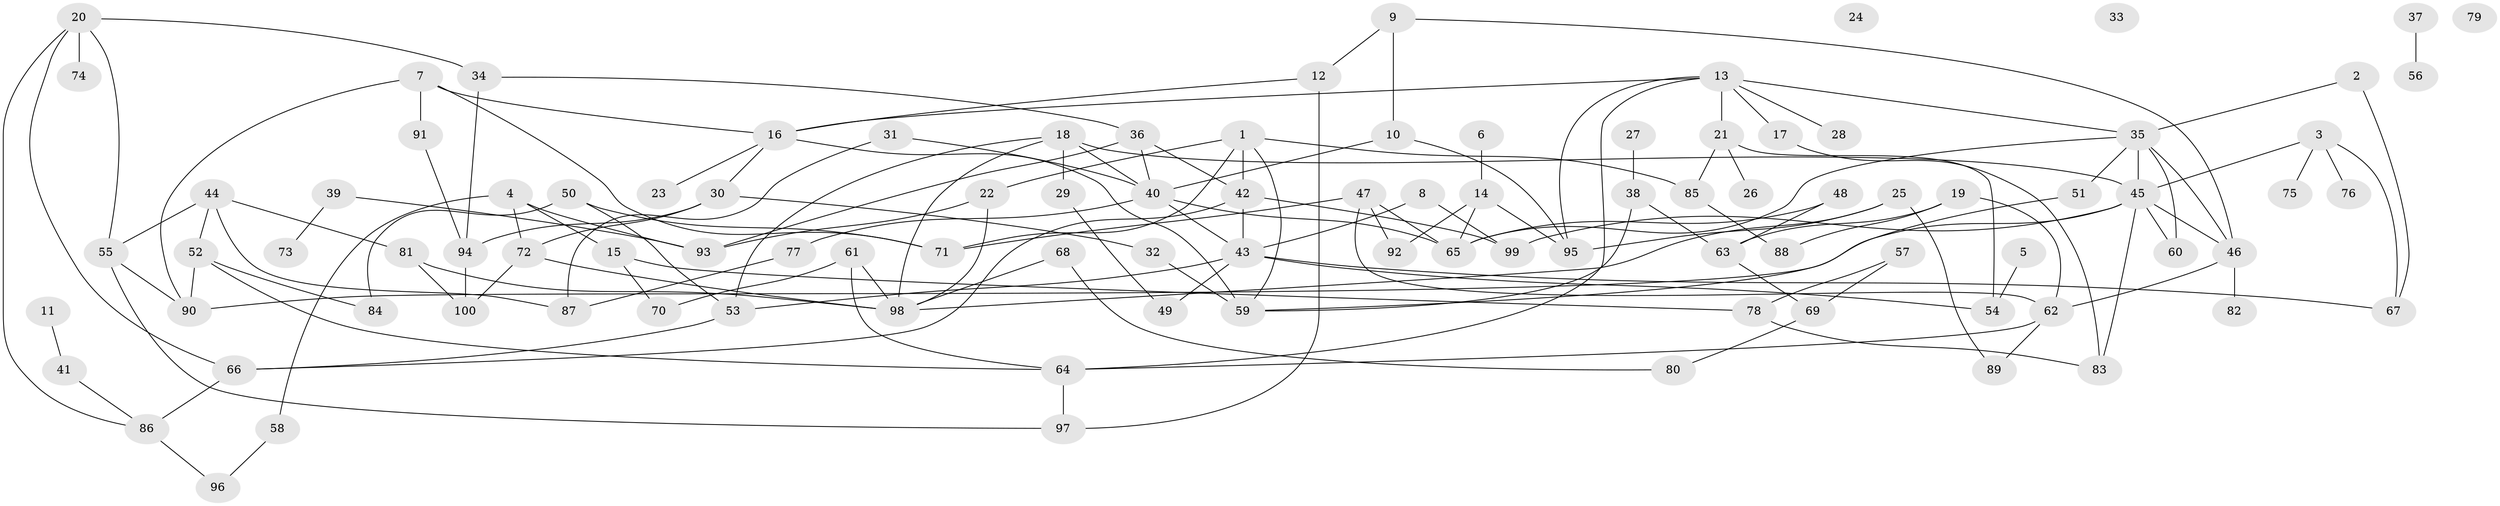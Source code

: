 // coarse degree distribution, {13: 0.029411764705882353, 7: 0.08823529411764706, 3: 0.14705882352941177, 2: 0.23529411764705882, 5: 0.058823529411764705, 4: 0.058823529411764705, 12: 0.029411764705882353, 17: 0.029411764705882353, 6: 0.08823529411764706, 0: 0.11764705882352941, 1: 0.058823529411764705, 10: 0.029411764705882353, 8: 0.029411764705882353}
// Generated by graph-tools (version 1.1) at 2025/16/03/04/25 18:16:30]
// undirected, 100 vertices, 153 edges
graph export_dot {
graph [start="1"]
  node [color=gray90,style=filled];
  1;
  2;
  3;
  4;
  5;
  6;
  7;
  8;
  9;
  10;
  11;
  12;
  13;
  14;
  15;
  16;
  17;
  18;
  19;
  20;
  21;
  22;
  23;
  24;
  25;
  26;
  27;
  28;
  29;
  30;
  31;
  32;
  33;
  34;
  35;
  36;
  37;
  38;
  39;
  40;
  41;
  42;
  43;
  44;
  45;
  46;
  47;
  48;
  49;
  50;
  51;
  52;
  53;
  54;
  55;
  56;
  57;
  58;
  59;
  60;
  61;
  62;
  63;
  64;
  65;
  66;
  67;
  68;
  69;
  70;
  71;
  72;
  73;
  74;
  75;
  76;
  77;
  78;
  79;
  80;
  81;
  82;
  83;
  84;
  85;
  86;
  87;
  88;
  89;
  90;
  91;
  92;
  93;
  94;
  95;
  96;
  97;
  98;
  99;
  100;
  1 -- 22;
  1 -- 42;
  1 -- 59;
  1 -- 71;
  1 -- 85;
  2 -- 35;
  2 -- 67;
  3 -- 45;
  3 -- 67;
  3 -- 75;
  3 -- 76;
  4 -- 15;
  4 -- 58;
  4 -- 72;
  4 -- 93;
  5 -- 54;
  6 -- 14;
  7 -- 16;
  7 -- 71;
  7 -- 90;
  7 -- 91;
  8 -- 43;
  8 -- 99;
  9 -- 10;
  9 -- 12;
  9 -- 46;
  10 -- 40;
  10 -- 95;
  11 -- 41;
  12 -- 16;
  12 -- 97;
  13 -- 16;
  13 -- 17;
  13 -- 21;
  13 -- 28;
  13 -- 35;
  13 -- 64;
  13 -- 95;
  14 -- 65;
  14 -- 92;
  14 -- 95;
  15 -- 70;
  15 -- 78;
  16 -- 23;
  16 -- 30;
  16 -- 59;
  17 -- 83;
  18 -- 29;
  18 -- 40;
  18 -- 45;
  18 -- 53;
  18 -- 98;
  19 -- 62;
  19 -- 63;
  19 -- 88;
  20 -- 34;
  20 -- 55;
  20 -- 66;
  20 -- 74;
  20 -- 86;
  21 -- 26;
  21 -- 54;
  21 -- 85;
  22 -- 93;
  22 -- 98;
  25 -- 89;
  25 -- 95;
  25 -- 98;
  27 -- 38;
  29 -- 49;
  30 -- 32;
  30 -- 72;
  30 -- 94;
  31 -- 40;
  31 -- 87;
  32 -- 59;
  34 -- 36;
  34 -- 94;
  35 -- 45;
  35 -- 46;
  35 -- 51;
  35 -- 60;
  35 -- 65;
  36 -- 40;
  36 -- 42;
  36 -- 93;
  37 -- 56;
  38 -- 59;
  38 -- 63;
  39 -- 73;
  39 -- 93;
  40 -- 43;
  40 -- 65;
  40 -- 77;
  41 -- 86;
  42 -- 43;
  42 -- 66;
  42 -- 99;
  43 -- 49;
  43 -- 53;
  43 -- 54;
  43 -- 67;
  44 -- 52;
  44 -- 55;
  44 -- 81;
  44 -- 87;
  45 -- 46;
  45 -- 60;
  45 -- 83;
  45 -- 90;
  45 -- 99;
  46 -- 62;
  46 -- 82;
  47 -- 62;
  47 -- 65;
  47 -- 71;
  47 -- 92;
  48 -- 63;
  48 -- 65;
  50 -- 53;
  50 -- 71;
  50 -- 84;
  51 -- 59;
  52 -- 64;
  52 -- 84;
  52 -- 90;
  53 -- 66;
  55 -- 90;
  55 -- 97;
  57 -- 69;
  57 -- 78;
  58 -- 96;
  61 -- 64;
  61 -- 70;
  61 -- 98;
  62 -- 64;
  62 -- 89;
  63 -- 69;
  64 -- 97;
  66 -- 86;
  68 -- 80;
  68 -- 98;
  69 -- 80;
  72 -- 98;
  72 -- 100;
  77 -- 87;
  78 -- 83;
  81 -- 98;
  81 -- 100;
  85 -- 88;
  86 -- 96;
  91 -- 94;
  94 -- 100;
}
